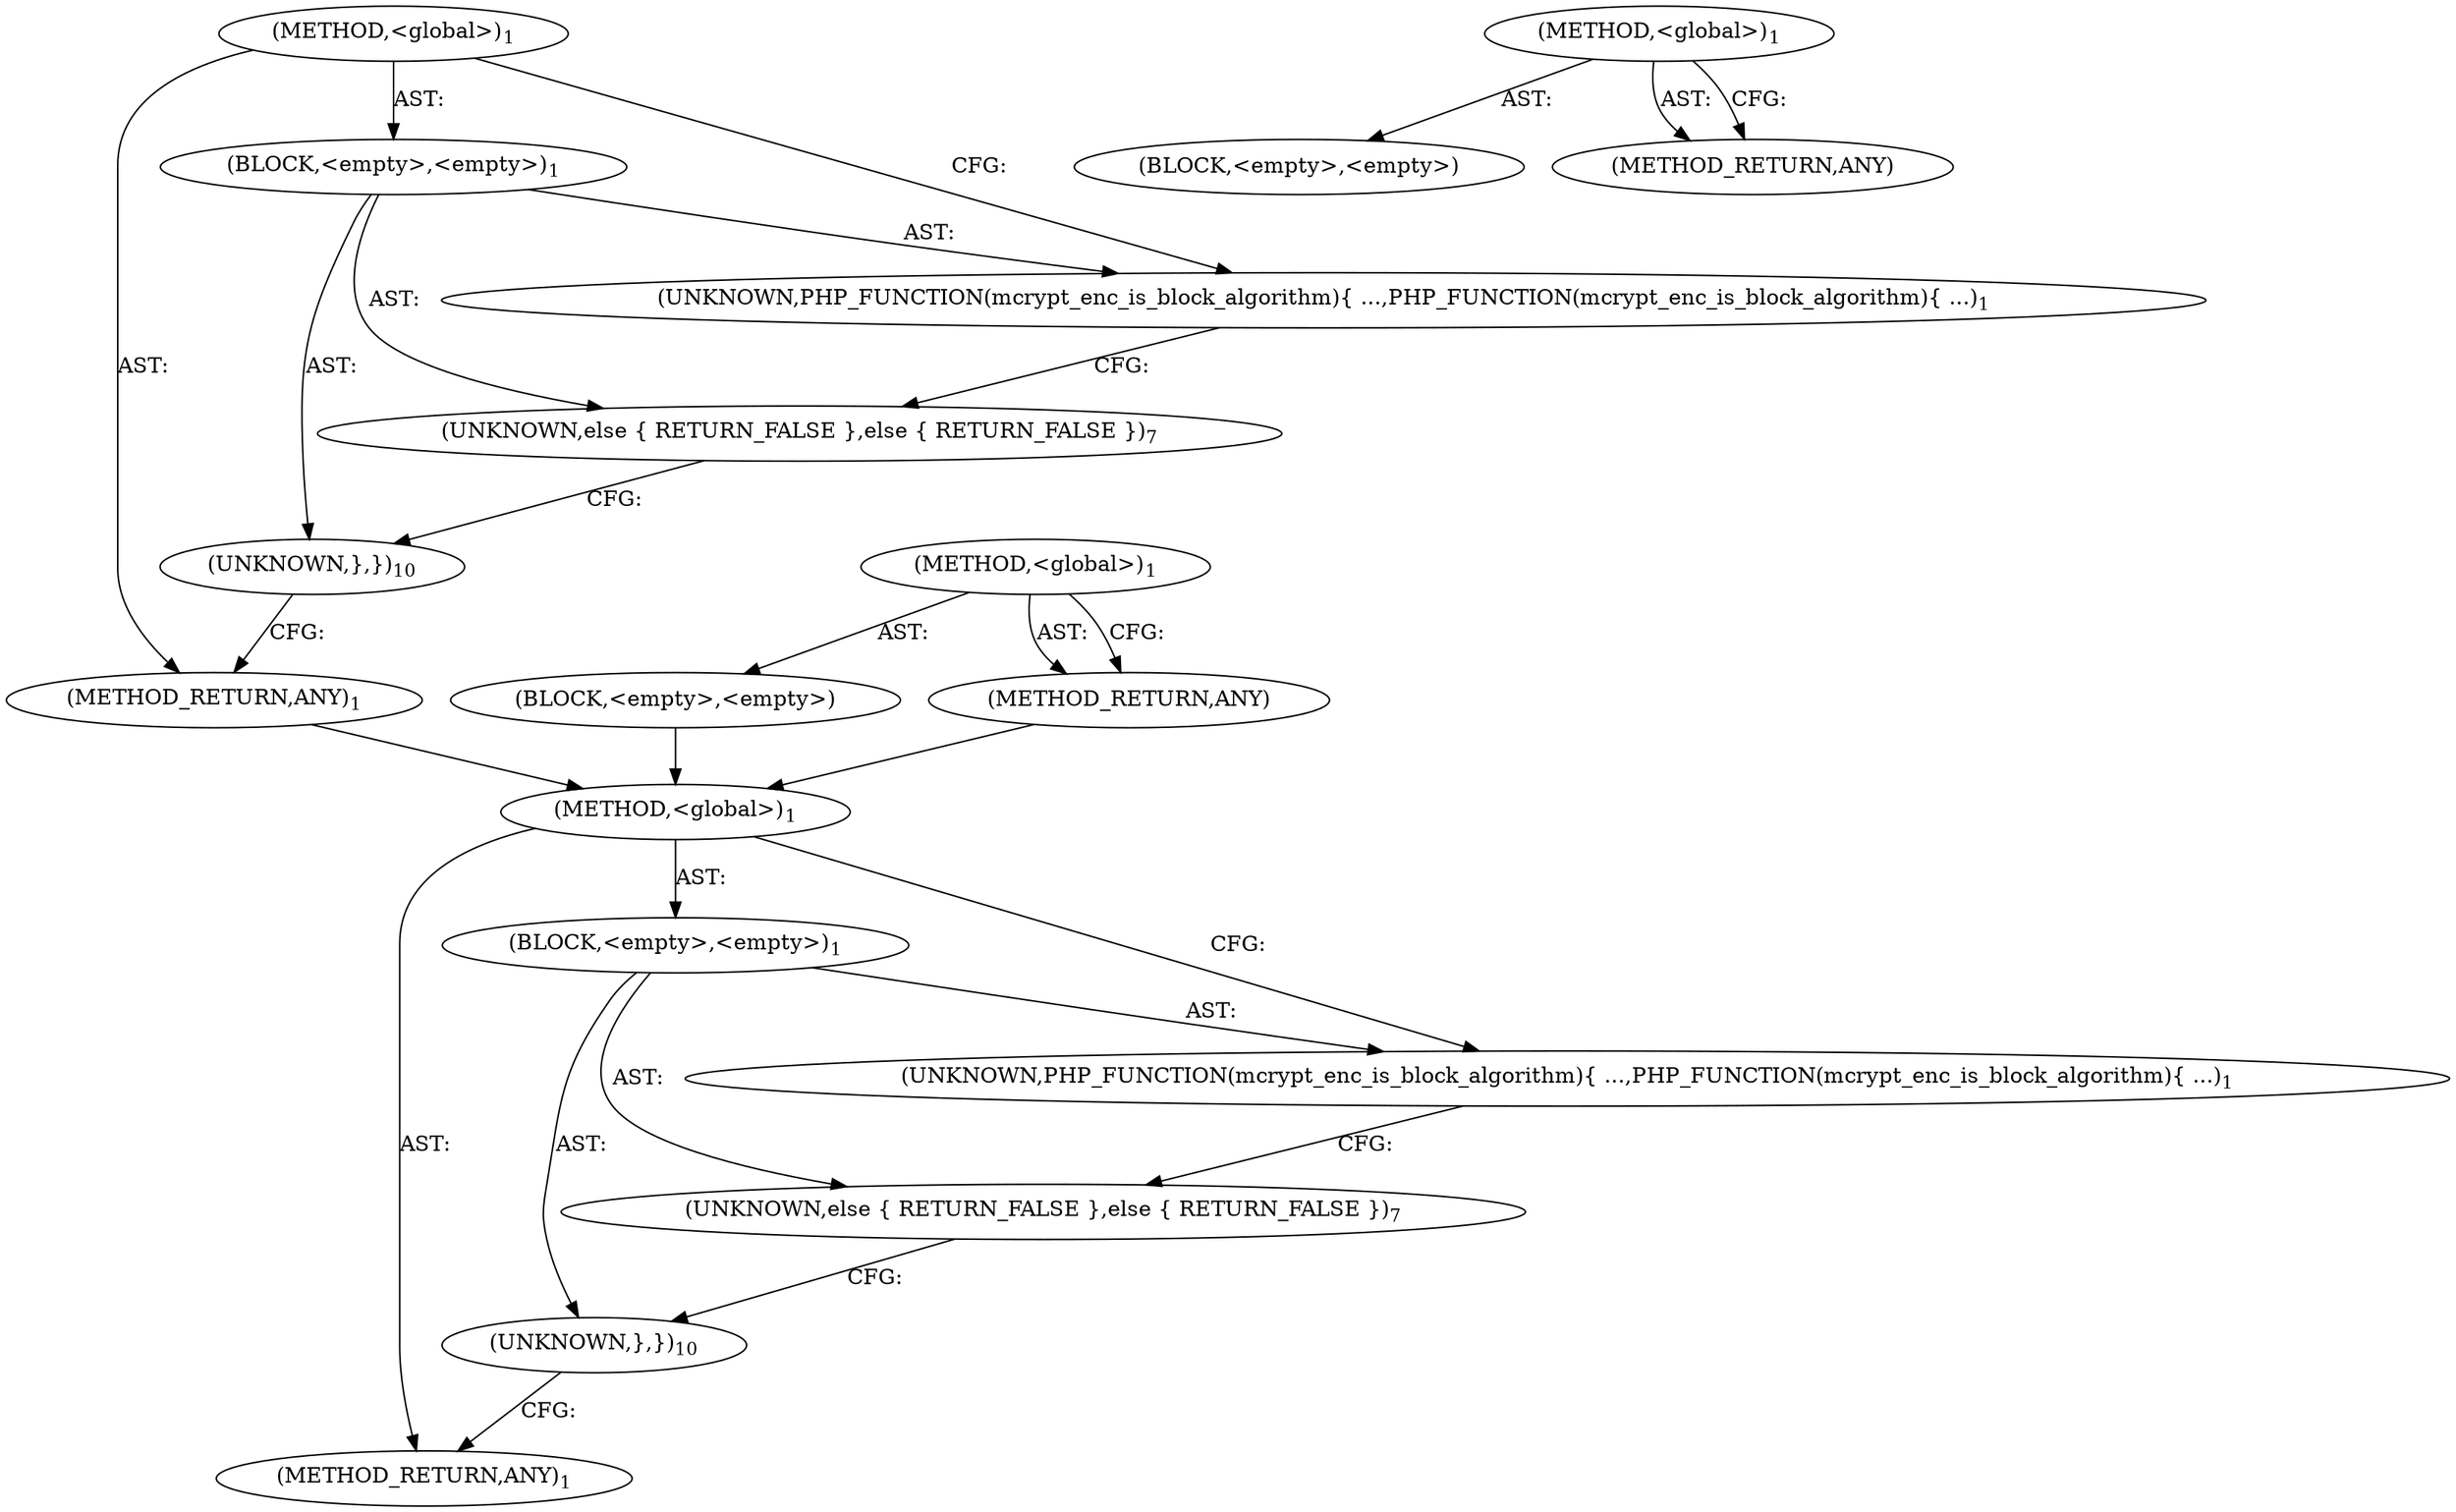 digraph "&lt;global&gt;" {
vulnerable_6 [label=<(METHOD,&lt;global&gt;)<SUB>1</SUB>>];
vulnerable_7 [label=<(BLOCK,&lt;empty&gt;,&lt;empty&gt;)<SUB>1</SUB>>];
vulnerable_8 [label=<(UNKNOWN,PHP_FUNCTION(mcrypt_enc_is_block_algorithm)
{
 ...,PHP_FUNCTION(mcrypt_enc_is_block_algorithm)
{
 ...)<SUB>1</SUB>>];
vulnerable_9 [label=<(UNKNOWN,else {
 		RETURN_FALSE
 	},else {
 		RETURN_FALSE
 	})<SUB>7</SUB>>];
vulnerable_10 [label=<(UNKNOWN,},})<SUB>10</SUB>>];
vulnerable_11 [label=<(METHOD_RETURN,ANY)<SUB>1</SUB>>];
vulnerable_16 [label=<(METHOD,&lt;global&gt;)<SUB>1</SUB>>];
vulnerable_17 [label=<(BLOCK,&lt;empty&gt;,&lt;empty&gt;)>];
vulnerable_18 [label=<(METHOD_RETURN,ANY)>];
fixed_6 [label=<(METHOD,&lt;global&gt;)<SUB>1</SUB>>];
fixed_7 [label=<(BLOCK,&lt;empty&gt;,&lt;empty&gt;)<SUB>1</SUB>>];
fixed_8 [label=<(UNKNOWN,PHP_FUNCTION(mcrypt_enc_is_block_algorithm)
{
 ...,PHP_FUNCTION(mcrypt_enc_is_block_algorithm)
{
 ...)<SUB>1</SUB>>];
fixed_9 [label=<(UNKNOWN,else {
 		RETURN_FALSE
 	},else {
 		RETURN_FALSE
 	})<SUB>7</SUB>>];
fixed_10 [label=<(UNKNOWN,},})<SUB>10</SUB>>];
fixed_11 [label=<(METHOD_RETURN,ANY)<SUB>1</SUB>>];
fixed_16 [label=<(METHOD,&lt;global&gt;)<SUB>1</SUB>>];
fixed_17 [label=<(BLOCK,&lt;empty&gt;,&lt;empty&gt;)>];
fixed_18 [label=<(METHOD_RETURN,ANY)>];
vulnerable_6 -> vulnerable_7  [key=0, label="AST: "];
vulnerable_6 -> vulnerable_11  [key=0, label="AST: "];
vulnerable_6 -> vulnerable_8  [key=0, label="CFG: "];
vulnerable_7 -> vulnerable_8  [key=0, label="AST: "];
vulnerable_7 -> vulnerable_9  [key=0, label="AST: "];
vulnerable_7 -> vulnerable_10  [key=0, label="AST: "];
vulnerable_8 -> vulnerable_9  [key=0, label="CFG: "];
vulnerable_9 -> vulnerable_10  [key=0, label="CFG: "];
vulnerable_10 -> vulnerable_11  [key=0, label="CFG: "];
vulnerable_11 -> fixed_6  [key=0];
vulnerable_16 -> vulnerable_17  [key=0, label="AST: "];
vulnerable_16 -> vulnerable_18  [key=0, label="AST: "];
vulnerable_16 -> vulnerable_18  [key=1, label="CFG: "];
vulnerable_17 -> fixed_6  [key=0];
vulnerable_18 -> fixed_6  [key=0];
fixed_6 -> fixed_7  [key=0, label="AST: "];
fixed_6 -> fixed_11  [key=0, label="AST: "];
fixed_6 -> fixed_8  [key=0, label="CFG: "];
fixed_7 -> fixed_8  [key=0, label="AST: "];
fixed_7 -> fixed_9  [key=0, label="AST: "];
fixed_7 -> fixed_10  [key=0, label="AST: "];
fixed_8 -> fixed_9  [key=0, label="CFG: "];
fixed_9 -> fixed_10  [key=0, label="CFG: "];
fixed_10 -> fixed_11  [key=0, label="CFG: "];
fixed_16 -> fixed_17  [key=0, label="AST: "];
fixed_16 -> fixed_18  [key=0, label="AST: "];
fixed_16 -> fixed_18  [key=1, label="CFG: "];
}
